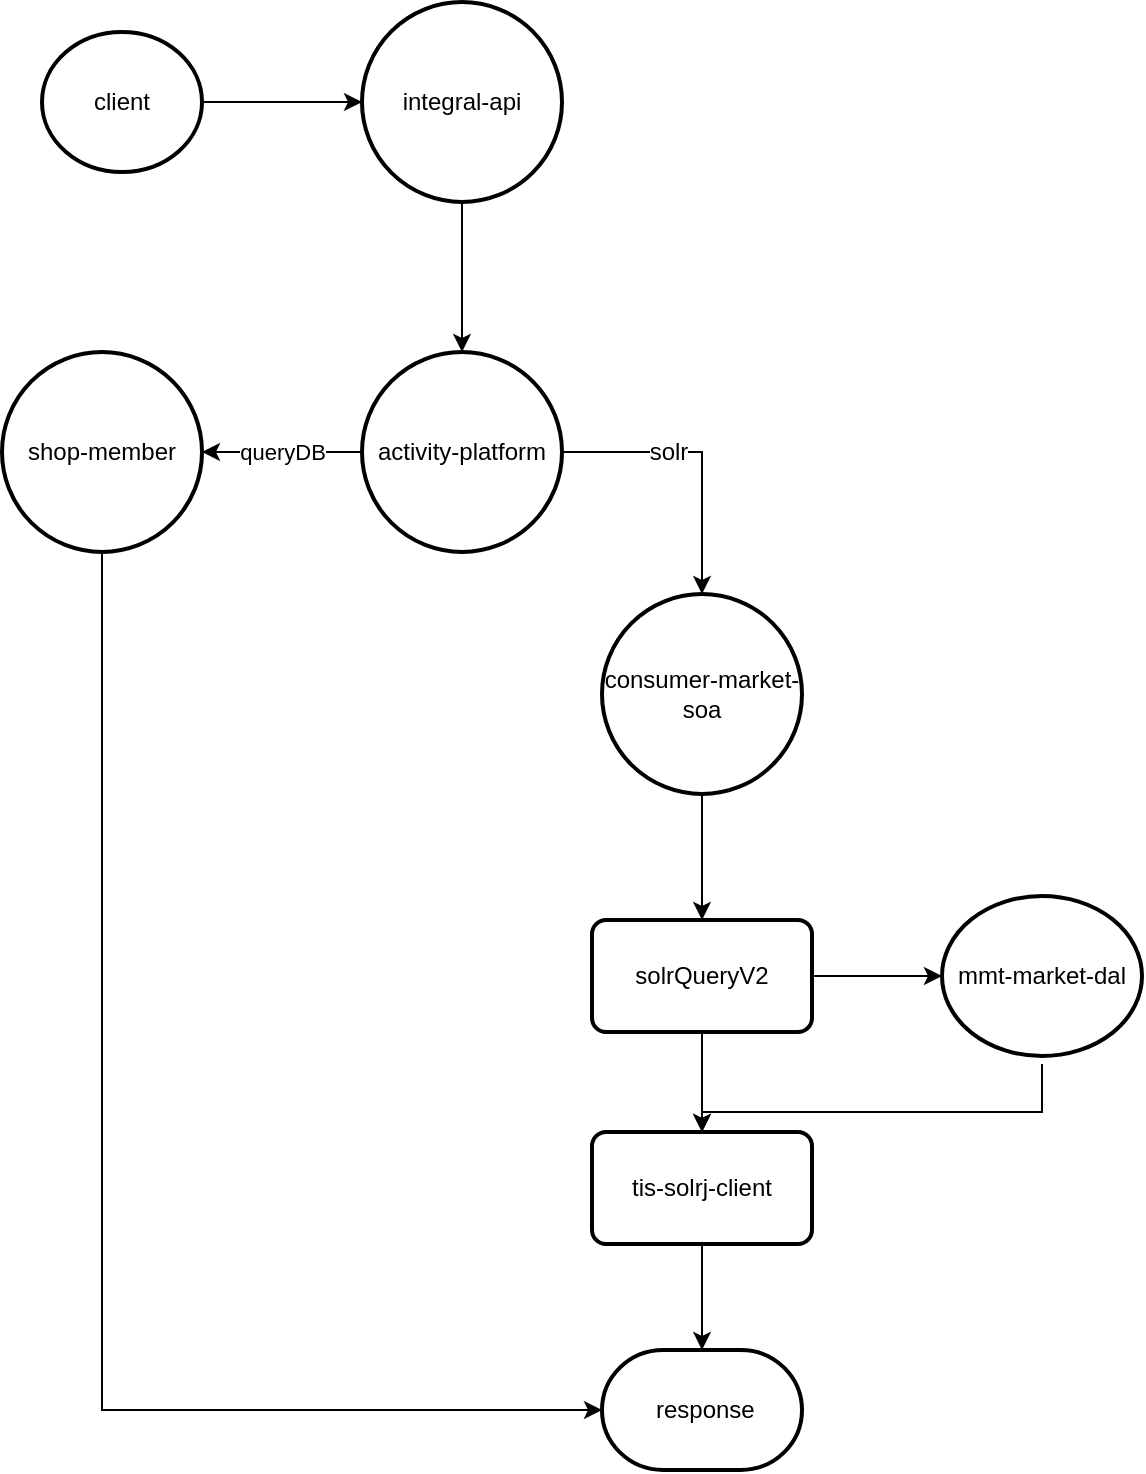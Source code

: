 <mxfile version="12.1.0" type="github" pages="1"><diagram id="qUSsw45WQ8ADXUvPH2cl" name="第 1 页"><mxGraphModel dx="1426" dy="677" grid="1" gridSize="10" guides="1" tooltips="1" connect="1" arrows="1" fold="1" page="1" pageScale="1" pageWidth="827" pageHeight="1169" math="0" shadow="0"><root><mxCell id="0"/><mxCell id="1" parent="0"/><mxCell id="An-pnlbzNjiNgj8QX-AN-3" value="" style="edgeStyle=orthogonalEdgeStyle;rounded=0;orthogonalLoop=1;jettySize=auto;html=1;" edge="1" parent="1" source="An-pnlbzNjiNgj8QX-AN-1"><mxGeometry relative="1" as="geometry"><mxPoint x="260" y="75" as="targetPoint"/></mxGeometry></mxCell><mxCell id="An-pnlbzNjiNgj8QX-AN-1" value="client" style="strokeWidth=2;html=1;shape=mxgraph.flowchart.start_2;whiteSpace=wrap;" vertex="1" parent="1"><mxGeometry x="100" y="40" width="80" height="70" as="geometry"/></mxCell><mxCell id="An-pnlbzNjiNgj8QX-AN-7" value="" style="edgeStyle=orthogonalEdgeStyle;rounded=0;orthogonalLoop=1;jettySize=auto;html=1;" edge="1" parent="1" source="An-pnlbzNjiNgj8QX-AN-5" target="An-pnlbzNjiNgj8QX-AN-6"><mxGeometry relative="1" as="geometry"/></mxCell><mxCell id="An-pnlbzNjiNgj8QX-AN-5" value="integral-api" style="strokeWidth=2;html=1;shape=mxgraph.flowchart.start_2;whiteSpace=wrap;" vertex="1" parent="1"><mxGeometry x="260" y="25" width="100" height="100" as="geometry"/></mxCell><mxCell id="An-pnlbzNjiNgj8QX-AN-11" value="" style="edgeStyle=orthogonalEdgeStyle;rounded=0;orthogonalLoop=1;jettySize=auto;html=1;" edge="1" parent="1" source="An-pnlbzNjiNgj8QX-AN-6" target="An-pnlbzNjiNgj8QX-AN-10"><mxGeometry relative="1" as="geometry"/></mxCell><mxCell id="An-pnlbzNjiNgj8QX-AN-14" value="solr" style="text;html=1;resizable=0;points=[];align=center;verticalAlign=middle;labelBackgroundColor=#ffffff;" vertex="1" connectable="0" parent="An-pnlbzNjiNgj8QX-AN-11"><mxGeometry x="-0.25" relative="1" as="geometry"><mxPoint as="offset"/></mxGeometry></mxCell><mxCell id="An-pnlbzNjiNgj8QX-AN-13" value="queryDB" style="edgeStyle=orthogonalEdgeStyle;rounded=0;orthogonalLoop=1;jettySize=auto;html=1;" edge="1" parent="1" source="An-pnlbzNjiNgj8QX-AN-6" target="An-pnlbzNjiNgj8QX-AN-12"><mxGeometry relative="1" as="geometry"/></mxCell><mxCell id="An-pnlbzNjiNgj8QX-AN-6" value="activity-platform" style="strokeWidth=2;html=1;shape=mxgraph.flowchart.start_2;whiteSpace=wrap;" vertex="1" parent="1"><mxGeometry x="260" y="200" width="100" height="100" as="geometry"/></mxCell><mxCell id="An-pnlbzNjiNgj8QX-AN-32" value="" style="edgeStyle=orthogonalEdgeStyle;rounded=0;orthogonalLoop=1;jettySize=auto;html=1;entryX=0;entryY=0.5;entryDx=0;entryDy=0;entryPerimeter=0;" edge="1" parent="1" source="An-pnlbzNjiNgj8QX-AN-12" target="An-pnlbzNjiNgj8QX-AN-30"><mxGeometry relative="1" as="geometry"><mxPoint x="130" y="380" as="targetPoint"/><Array as="points"><mxPoint x="130" y="729"/></Array></mxGeometry></mxCell><mxCell id="An-pnlbzNjiNgj8QX-AN-12" value="shop-member" style="strokeWidth=2;html=1;shape=mxgraph.flowchart.start_2;whiteSpace=wrap;" vertex="1" parent="1"><mxGeometry x="80" y="200" width="100" height="100" as="geometry"/></mxCell><mxCell id="An-pnlbzNjiNgj8QX-AN-18" value="" style="edgeStyle=orthogonalEdgeStyle;rounded=0;orthogonalLoop=1;jettySize=auto;html=1;" edge="1" parent="1" source="An-pnlbzNjiNgj8QX-AN-10" target="An-pnlbzNjiNgj8QX-AN-17"><mxGeometry relative="1" as="geometry"/></mxCell><mxCell id="An-pnlbzNjiNgj8QX-AN-10" value="consumer-market-soa" style="strokeWidth=2;html=1;shape=mxgraph.flowchart.start_2;whiteSpace=wrap;" vertex="1" parent="1"><mxGeometry x="380" y="321" width="100" height="100" as="geometry"/></mxCell><mxCell id="An-pnlbzNjiNgj8QX-AN-25" value="" style="edgeStyle=orthogonalEdgeStyle;rounded=0;orthogonalLoop=1;jettySize=auto;html=1;" edge="1" parent="1" source="An-pnlbzNjiNgj8QX-AN-17" target="An-pnlbzNjiNgj8QX-AN-21"><mxGeometry relative="1" as="geometry"/></mxCell><mxCell id="An-pnlbzNjiNgj8QX-AN-28" value="" style="edgeStyle=orthogonalEdgeStyle;rounded=0;orthogonalLoop=1;jettySize=auto;html=1;" edge="1" parent="1" source="An-pnlbzNjiNgj8QX-AN-17" target="An-pnlbzNjiNgj8QX-AN-27"><mxGeometry relative="1" as="geometry"/></mxCell><mxCell id="An-pnlbzNjiNgj8QX-AN-17" value="solrQueryV2" style="rounded=1;whiteSpace=wrap;html=1;absoluteArcSize=1;arcSize=14;strokeWidth=2;" vertex="1" parent="1"><mxGeometry x="375" y="484" width="110" height="56" as="geometry"/></mxCell><mxCell id="An-pnlbzNjiNgj8QX-AN-34" value="" style="edgeStyle=orthogonalEdgeStyle;rounded=0;orthogonalLoop=1;jettySize=auto;html=1;entryX=0.5;entryY=0;entryDx=0;entryDy=0;entryPerimeter=0;" edge="1" parent="1" source="An-pnlbzNjiNgj8QX-AN-27" target="An-pnlbzNjiNgj8QX-AN-30"><mxGeometry relative="1" as="geometry"><mxPoint x="430" y="726" as="targetPoint"/></mxGeometry></mxCell><mxCell id="An-pnlbzNjiNgj8QX-AN-27" value="tis-solrj-client" style="rounded=1;whiteSpace=wrap;html=1;absoluteArcSize=1;arcSize=14;strokeWidth=2;" vertex="1" parent="1"><mxGeometry x="375" y="590" width="110" height="56" as="geometry"/></mxCell><mxCell id="An-pnlbzNjiNgj8QX-AN-29" style="edgeStyle=orthogonalEdgeStyle;rounded=0;orthogonalLoop=1;jettySize=auto;html=1;entryX=0.5;entryY=0;entryDx=0;entryDy=0;" edge="1" parent="1" target="An-pnlbzNjiNgj8QX-AN-27"><mxGeometry relative="1" as="geometry"><mxPoint x="600" y="556" as="sourcePoint"/><mxPoint x="430" y="684" as="targetPoint"/><Array as="points"><mxPoint x="600" y="580"/><mxPoint x="430" y="580"/></Array></mxGeometry></mxCell><mxCell id="An-pnlbzNjiNgj8QX-AN-21" value="mmt-market-dal" style="strokeWidth=2;html=1;shape=mxgraph.flowchart.start_2;whiteSpace=wrap;" vertex="1" parent="1"><mxGeometry x="550" y="472" width="100" height="80" as="geometry"/></mxCell><mxCell id="An-pnlbzNjiNgj8QX-AN-30" value="&amp;nbsp;response" style="strokeWidth=2;html=1;shape=mxgraph.flowchart.terminator;whiteSpace=wrap;" vertex="1" parent="1"><mxGeometry x="380" y="699" width="100" height="60" as="geometry"/></mxCell></root></mxGraphModel></diagram></mxfile>